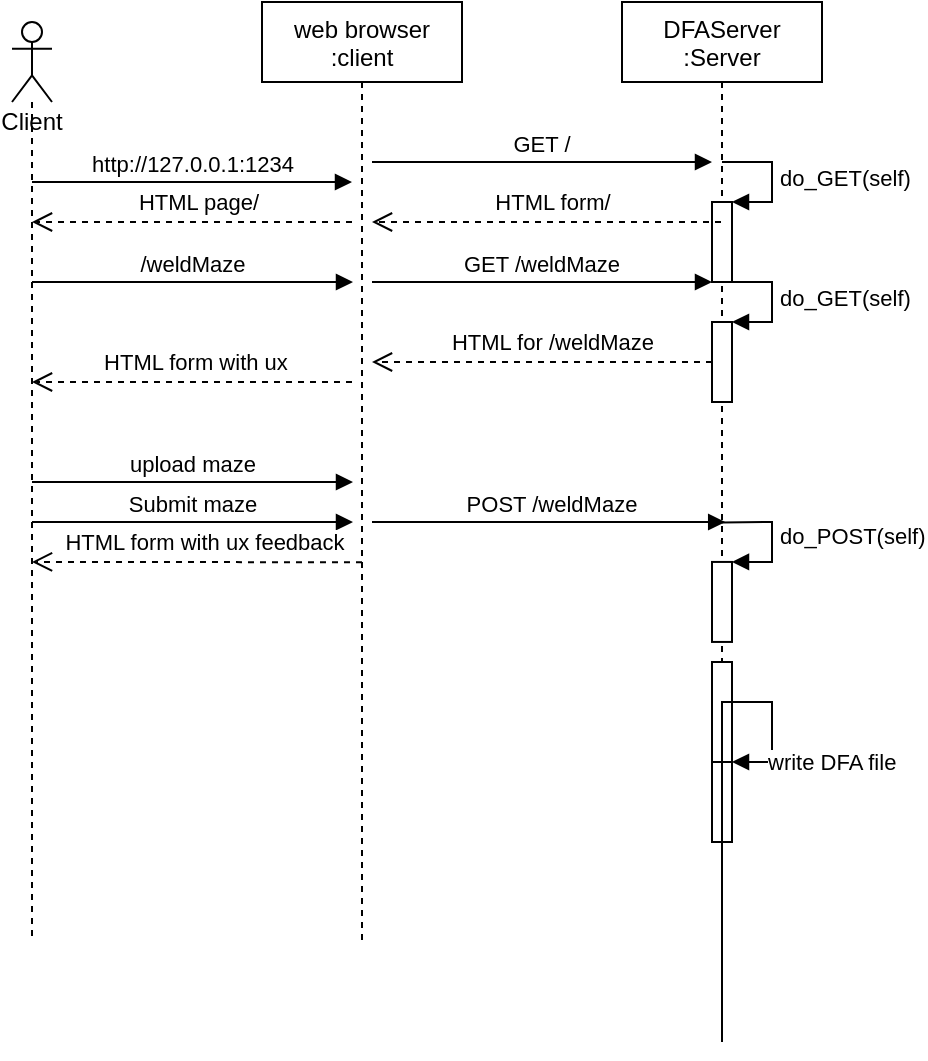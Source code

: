 <mxfile version="14.5.1" type="github">
  <diagram id="zd64AM2d0WWJBgExKvFI" name="Page-1">
    <mxGraphModel dx="1186" dy="706" grid="1" gridSize="10" guides="1" tooltips="1" connect="1" arrows="1" fold="1" page="1" pageScale="1" pageWidth="1169" pageHeight="1654" math="0" shadow="0">
      <root>
        <mxCell id="0" />
        <mxCell id="1" parent="0" />
        <mxCell id="aRFKE7H6pcQlOoRVAtGo-1" value="web browser&#xa;:client" style="shape=umlLifeline;perimeter=lifelinePerimeter;container=1;collapsible=0;recursiveResize=0;rounded=0;shadow=0;strokeWidth=1;" parent="1" vertex="1">
          <mxGeometry x="165" y="150" width="100" height="470" as="geometry" />
        </mxCell>
        <mxCell id="aRFKE7H6pcQlOoRVAtGo-2" value="DFAServer&#xa;:Server" style="shape=umlLifeline;perimeter=lifelinePerimeter;container=1;collapsible=0;recursiveResize=0;rounded=0;shadow=0;strokeWidth=1;" parent="1" vertex="1">
          <mxGeometry x="345" y="150" width="100" height="510" as="geometry" />
        </mxCell>
        <mxCell id="aRFKE7H6pcQlOoRVAtGo-3" value="" style="html=1;points=[];perimeter=orthogonalPerimeter;" parent="aRFKE7H6pcQlOoRVAtGo-2" vertex="1">
          <mxGeometry x="45" y="100" width="10" height="40" as="geometry" />
        </mxCell>
        <mxCell id="aRFKE7H6pcQlOoRVAtGo-4" value="do_GET(self)" style="edgeStyle=orthogonalEdgeStyle;html=1;align=left;spacingLeft=2;endArrow=block;rounded=0;entryX=1;entryY=0;" parent="aRFKE7H6pcQlOoRVAtGo-2" target="aRFKE7H6pcQlOoRVAtGo-3" edge="1">
          <mxGeometry relative="1" as="geometry">
            <mxPoint x="50" y="80" as="sourcePoint" />
            <Array as="points">
              <mxPoint x="75" y="80" />
            </Array>
          </mxGeometry>
        </mxCell>
        <mxCell id="aRFKE7H6pcQlOoRVAtGo-5" value="" style="html=1;points=[];perimeter=orthogonalPerimeter;" parent="aRFKE7H6pcQlOoRVAtGo-2" vertex="1">
          <mxGeometry x="45" y="160" width="10" height="40" as="geometry" />
        </mxCell>
        <mxCell id="aRFKE7H6pcQlOoRVAtGo-6" value="do_GET(self)" style="edgeStyle=orthogonalEdgeStyle;html=1;align=left;spacingLeft=2;endArrow=block;rounded=0;entryX=1;entryY=0;" parent="aRFKE7H6pcQlOoRVAtGo-2" target="aRFKE7H6pcQlOoRVAtGo-5" edge="1">
          <mxGeometry relative="1" as="geometry">
            <mxPoint x="50" y="140" as="sourcePoint" />
            <Array as="points">
              <mxPoint x="75" y="140" />
            </Array>
          </mxGeometry>
        </mxCell>
        <mxCell id="aRFKE7H6pcQlOoRVAtGo-7" value="" style="html=1;points=[];perimeter=orthogonalPerimeter;" parent="aRFKE7H6pcQlOoRVAtGo-2" vertex="1">
          <mxGeometry x="45" y="279.97" width="10" height="40" as="geometry" />
        </mxCell>
        <mxCell id="aRFKE7H6pcQlOoRVAtGo-8" value="do_POST(self)" style="edgeStyle=orthogonalEdgeStyle;html=1;align=left;spacingLeft=2;endArrow=block;rounded=0;entryX=1;entryY=0;exitX=0.513;exitY=0.53;exitDx=0;exitDy=0;exitPerimeter=0;" parent="aRFKE7H6pcQlOoRVAtGo-2" target="aRFKE7H6pcQlOoRVAtGo-7" edge="1">
          <mxGeometry relative="1" as="geometry">
            <mxPoint x="51.3" y="260.27" as="sourcePoint" />
            <Array as="points">
              <mxPoint x="50" y="259.97" />
              <mxPoint x="75" y="259.97" />
              <mxPoint x="75" y="279.97" />
            </Array>
          </mxGeometry>
        </mxCell>
        <mxCell id="aRFKE7H6pcQlOoRVAtGo-9" value="" style="html=1;points=[];perimeter=orthogonalPerimeter;" parent="aRFKE7H6pcQlOoRVAtGo-2" vertex="1">
          <mxGeometry x="45" y="330" width="10" height="80" as="geometry" />
        </mxCell>
        <mxCell id="aRFKE7H6pcQlOoRVAtGo-10" value="" style="html=1;points=[];perimeter=orthogonalPerimeter;" parent="aRFKE7H6pcQlOoRVAtGo-2" vertex="1">
          <mxGeometry x="45" y="380" width="10" height="40" as="geometry" />
        </mxCell>
        <mxCell id="aRFKE7H6pcQlOoRVAtGo-11" value="write DFA file" style="edgeStyle=orthogonalEdgeStyle;html=1;align=left;spacingLeft=2;endArrow=block;rounded=0;entryX=1;entryY=0;" parent="aRFKE7H6pcQlOoRVAtGo-2" target="aRFKE7H6pcQlOoRVAtGo-10" edge="1">
          <mxGeometry x="0.89" relative="1" as="geometry">
            <mxPoint x="50" y="520" as="sourcePoint" />
            <Array as="points">
              <mxPoint x="50" y="350" />
              <mxPoint x="75" y="350" />
              <mxPoint x="75" y="380" />
            </Array>
            <mxPoint as="offset" />
          </mxGeometry>
        </mxCell>
        <mxCell id="aRFKE7H6pcQlOoRVAtGo-12" value="" style="verticalAlign=bottom;endArrow=open;dashed=1;endSize=8;shadow=0;strokeWidth=1;" parent="1" source="aRFKE7H6pcQlOoRVAtGo-2" edge="1">
          <mxGeometry x="-0.059" y="-102" relative="1" as="geometry">
            <mxPoint x="220" y="260" as="targetPoint" />
            <Array as="points">
              <mxPoint x="360" y="260" />
              <mxPoint x="310" y="260" />
            </Array>
            <mxPoint as="offset" />
          </mxGeometry>
        </mxCell>
        <mxCell id="aRFKE7H6pcQlOoRVAtGo-13" value="HTML form/" style="edgeLabel;html=1;align=center;verticalAlign=middle;resizable=0;points=[];" parent="aRFKE7H6pcQlOoRVAtGo-12" vertex="1" connectable="0">
          <mxGeometry x="0.098" y="2" relative="1" as="geometry">
            <mxPoint x="11.21" y="-12" as="offset" />
          </mxGeometry>
        </mxCell>
        <mxCell id="aRFKE7H6pcQlOoRVAtGo-14" value="GET /" style="verticalAlign=bottom;endArrow=block;shadow=0;strokeWidth=1;" parent="1" edge="1">
          <mxGeometry relative="1" as="geometry">
            <mxPoint x="220" y="230" as="sourcePoint" />
            <mxPoint x="390" y="230" as="targetPoint" />
          </mxGeometry>
        </mxCell>
        <mxCell id="aRFKE7H6pcQlOoRVAtGo-15" value="" style="verticalAlign=bottom;endArrow=open;dashed=1;endSize=8;exitX=0;exitY=0.5;shadow=0;strokeWidth=1;exitDx=0;exitDy=0;exitPerimeter=0;" parent="1" source="aRFKE7H6pcQlOoRVAtGo-5" edge="1">
          <mxGeometry relative="1" as="geometry">
            <mxPoint x="220" y="330" as="targetPoint" />
            <mxPoint x="225" y="346" as="sourcePoint" />
            <Array as="points">
              <mxPoint x="270" y="330" />
            </Array>
          </mxGeometry>
        </mxCell>
        <mxCell id="aRFKE7H6pcQlOoRVAtGo-16" value="HTML for /weldMaze" style="edgeLabel;html=1;align=center;verticalAlign=middle;resizable=0;points=[];" parent="aRFKE7H6pcQlOoRVAtGo-15" vertex="1" connectable="0">
          <mxGeometry x="-0.058" y="2" relative="1" as="geometry">
            <mxPoint y="-12" as="offset" />
          </mxGeometry>
        </mxCell>
        <mxCell id="aRFKE7H6pcQlOoRVAtGo-17" value="Client" style="shape=umlLifeline;participant=umlActor;perimeter=lifelinePerimeter;whiteSpace=wrap;html=1;container=1;collapsible=0;recursiveResize=0;verticalAlign=top;spacingTop=36;outlineConnect=0;" parent="1" vertex="1">
          <mxGeometry x="40" y="160" width="20" height="460" as="geometry" />
        </mxCell>
        <mxCell id="aRFKE7H6pcQlOoRVAtGo-18" value="http://127.0.0.1:1234" style="html=1;verticalAlign=bottom;endArrow=block;" parent="1" source="aRFKE7H6pcQlOoRVAtGo-17" edge="1">
          <mxGeometry width="80" relative="1" as="geometry">
            <mxPoint x="160" y="310" as="sourcePoint" />
            <mxPoint x="210" y="240" as="targetPoint" />
            <Array as="points">
              <mxPoint x="140" y="240" />
            </Array>
          </mxGeometry>
        </mxCell>
        <mxCell id="aRFKE7H6pcQlOoRVAtGo-19" value="" style="verticalAlign=bottom;endArrow=open;dashed=1;endSize=8;shadow=0;strokeWidth=1;" parent="1" edge="1">
          <mxGeometry x="-0.059" y="-102" relative="1" as="geometry">
            <mxPoint x="50" y="260" as="targetPoint" />
            <mxPoint x="210" y="260" as="sourcePoint" />
            <Array as="points" />
            <mxPoint as="offset" />
          </mxGeometry>
        </mxCell>
        <mxCell id="aRFKE7H6pcQlOoRVAtGo-20" value="HTML page/" style="edgeLabel;html=1;align=center;verticalAlign=middle;resizable=0;points=[];" parent="aRFKE7H6pcQlOoRVAtGo-19" vertex="1" connectable="0">
          <mxGeometry x="0.098" y="2" relative="1" as="geometry">
            <mxPoint x="11.21" y="-12" as="offset" />
          </mxGeometry>
        </mxCell>
        <mxCell id="aRFKE7H6pcQlOoRVAtGo-21" value="/weldMaze" style="html=1;verticalAlign=bottom;endArrow=block;" parent="1" edge="1">
          <mxGeometry width="80" relative="1" as="geometry">
            <mxPoint x="50" y="290" as="sourcePoint" />
            <mxPoint x="210.5" y="290" as="targetPoint" />
            <Array as="points" />
          </mxGeometry>
        </mxCell>
        <mxCell id="aRFKE7H6pcQlOoRVAtGo-22" value="GET /weldMaze" style="verticalAlign=bottom;endArrow=block;entryX=0;entryY=0;shadow=0;strokeWidth=1;" parent="1" edge="1">
          <mxGeometry relative="1" as="geometry">
            <mxPoint x="220" y="290" as="sourcePoint" />
            <mxPoint x="390" y="290.0" as="targetPoint" />
          </mxGeometry>
        </mxCell>
        <mxCell id="aRFKE7H6pcQlOoRVAtGo-23" value="" style="verticalAlign=bottom;endArrow=open;dashed=1;endSize=8;shadow=0;strokeWidth=1;" parent="1" edge="1">
          <mxGeometry x="-0.059" y="-102" relative="1" as="geometry">
            <mxPoint x="50" y="340" as="targetPoint" />
            <mxPoint x="210" y="340" as="sourcePoint" />
            <Array as="points" />
            <mxPoint as="offset" />
          </mxGeometry>
        </mxCell>
        <mxCell id="aRFKE7H6pcQlOoRVAtGo-24" value="HTML form with ux&amp;nbsp;" style="edgeLabel;html=1;align=center;verticalAlign=middle;resizable=0;points=[];" parent="aRFKE7H6pcQlOoRVAtGo-23" vertex="1" connectable="0">
          <mxGeometry x="0.098" y="2" relative="1" as="geometry">
            <mxPoint x="11.21" y="-12" as="offset" />
          </mxGeometry>
        </mxCell>
        <mxCell id="aRFKE7H6pcQlOoRVAtGo-25" value="Submit maze" style="html=1;verticalAlign=bottom;endArrow=block;" parent="1" edge="1">
          <mxGeometry x="-0.003" width="80" relative="1" as="geometry">
            <mxPoint x="50" y="410" as="sourcePoint" />
            <mxPoint x="210.5" y="410" as="targetPoint" />
            <Array as="points">
              <mxPoint x="140.5" y="410" />
            </Array>
            <mxPoint as="offset" />
          </mxGeometry>
        </mxCell>
        <mxCell id="aRFKE7H6pcQlOoRVAtGo-26" value="POST /weldMaze" style="verticalAlign=bottom;endArrow=block;entryX=0;entryY=0;shadow=0;strokeWidth=1;" parent="1" edge="1">
          <mxGeometry x="0.019" relative="1" as="geometry">
            <mxPoint x="220" y="410" as="sourcePoint" />
            <mxPoint x="396.6" y="410" as="targetPoint" />
            <mxPoint as="offset" />
          </mxGeometry>
        </mxCell>
        <mxCell id="d1F3jBDQyR2IIlbDN-1e-1" value="upload maze" style="html=1;verticalAlign=bottom;endArrow=block;" edge="1" parent="1">
          <mxGeometry x="-0.003" width="80" relative="1" as="geometry">
            <mxPoint x="50" y="390" as="sourcePoint" />
            <mxPoint x="210.5" y="390" as="targetPoint" />
            <Array as="points">
              <mxPoint x="140.5" y="390" />
            </Array>
            <mxPoint as="offset" />
          </mxGeometry>
        </mxCell>
        <mxCell id="d1F3jBDQyR2IIlbDN-1e-10" value="" style="verticalAlign=bottom;endArrow=open;dashed=1;endSize=8;shadow=0;strokeWidth=1;exitX=0.5;exitY=0.596;exitDx=0;exitDy=0;exitPerimeter=0;" edge="1" parent="1" source="aRFKE7H6pcQlOoRVAtGo-1">
          <mxGeometry x="-0.059" y="-102" relative="1" as="geometry">
            <mxPoint x="50" y="429.97" as="targetPoint" />
            <mxPoint x="210" y="429.97" as="sourcePoint" />
            <Array as="points" />
            <mxPoint as="offset" />
          </mxGeometry>
        </mxCell>
        <mxCell id="d1F3jBDQyR2IIlbDN-1e-11" value="HTML form with ux feedback" style="edgeLabel;html=1;align=center;verticalAlign=middle;resizable=0;points=[];" vertex="1" connectable="0" parent="d1F3jBDQyR2IIlbDN-1e-10">
          <mxGeometry x="0.098" y="2" relative="1" as="geometry">
            <mxPoint x="11.21" y="-12" as="offset" />
          </mxGeometry>
        </mxCell>
      </root>
    </mxGraphModel>
  </diagram>
</mxfile>
